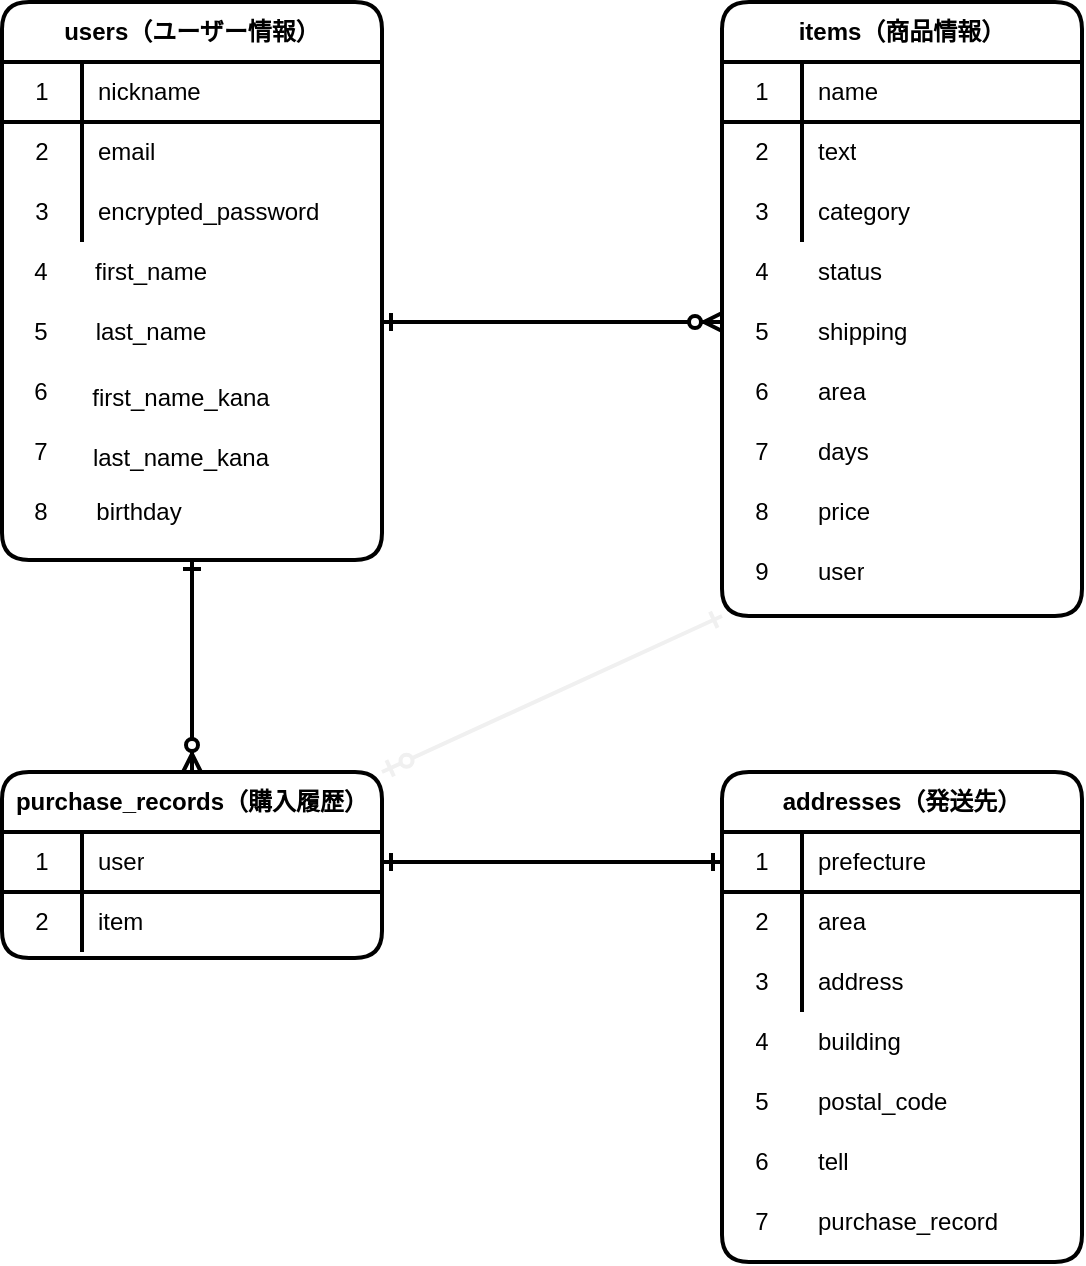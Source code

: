 <mxfile>
    <diagram id="Rdf_ss_mp5tpWERLkTnn" name="ページ1">
        <mxGraphModel dx="646" dy="800" grid="0" gridSize="10" guides="1" tooltips="1" connect="1" arrows="1" fold="1" page="1" pageScale="1" pageWidth="827" pageHeight="1169" math="0" shadow="0">
            <root>
                <mxCell id="0"/>
                <mxCell id="1" parent="0"/>
                <mxCell id="135" style="edgeStyle=orthogonalEdgeStyle;curved=0;rounded=1;sketch=0;orthogonalLoop=1;jettySize=auto;html=1;exitX=0;exitY=1;exitDx=0;exitDy=0;entryX=1;entryY=0;entryDx=0;entryDy=0;startArrow=ERone;startFill=0;endArrow=ERone;endFill=0;strokeWidth=2;strokeColor=none;" parent="1" source="12" target="32" edge="1">
                    <mxGeometry relative="1" as="geometry"/>
                </mxCell>
                <mxCell id="136" style="rounded=1;sketch=0;orthogonalLoop=1;jettySize=auto;html=1;exitX=0;exitY=1;exitDx=0;exitDy=0;entryX=1;entryY=0;entryDx=0;entryDy=0;startArrow=ERone;startFill=0;endArrow=ERzeroToOne;endFill=1;strokeColor=#f0f0f0;strokeWidth=2;" parent="1" source="12" target="32" edge="1">
                    <mxGeometry relative="1" as="geometry"/>
                </mxCell>
                <mxCell id="12" value="items（商品情報）" style="shape=table;html=1;whiteSpace=wrap;startSize=30;container=1;collapsible=0;childLayout=tableLayout;fixedRows=1;rowLines=0;fontStyle=1;align=center;rounded=1;strokeWidth=2;" parent="1" vertex="1">
                    <mxGeometry x="480" y="200" width="180" height="307" as="geometry"/>
                </mxCell>
                <mxCell id="13" value="" style="shape=partialRectangle;html=1;whiteSpace=wrap;collapsible=0;dropTarget=0;pointerEvents=0;fillColor=none;top=0;left=0;bottom=1;right=0;points=[[0,0.5],[1,0.5]];portConstraint=eastwest;rounded=1;strokeWidth=2;" parent="12" vertex="1">
                    <mxGeometry y="30" width="180" height="30" as="geometry"/>
                </mxCell>
                <mxCell id="14" value="1" style="shape=partialRectangle;html=1;whiteSpace=wrap;connectable=0;fillColor=none;top=0;left=0;bottom=0;right=0;overflow=hidden;rounded=1;strokeWidth=2;" parent="13" vertex="1">
                    <mxGeometry width="40" height="30" as="geometry"/>
                </mxCell>
                <mxCell id="15" value="name" style="shape=partialRectangle;html=1;whiteSpace=wrap;connectable=0;fillColor=none;top=0;left=0;bottom=0;right=0;align=left;spacingLeft=6;overflow=hidden;rounded=1;strokeWidth=2;" parent="13" vertex="1">
                    <mxGeometry x="40" width="140" height="30" as="geometry"/>
                </mxCell>
                <mxCell id="16" value="" style="shape=partialRectangle;html=1;whiteSpace=wrap;collapsible=0;dropTarget=0;pointerEvents=0;fillColor=none;top=0;left=0;bottom=0;right=0;points=[[0,0.5],[1,0.5]];portConstraint=eastwest;rounded=1;strokeWidth=2;" parent="12" vertex="1">
                    <mxGeometry y="60" width="180" height="30" as="geometry"/>
                </mxCell>
                <mxCell id="17" value="2" style="shape=partialRectangle;html=1;whiteSpace=wrap;connectable=0;fillColor=none;top=0;left=0;bottom=0;right=0;overflow=hidden;rounded=1;strokeWidth=2;" parent="16" vertex="1">
                    <mxGeometry width="40" height="30" as="geometry"/>
                </mxCell>
                <mxCell id="18" value="text" style="shape=partialRectangle;html=1;whiteSpace=wrap;connectable=0;fillColor=none;top=0;left=0;bottom=0;right=0;align=left;spacingLeft=6;overflow=hidden;rounded=1;strokeWidth=2;" parent="16" vertex="1">
                    <mxGeometry x="40" width="140" height="30" as="geometry"/>
                </mxCell>
                <mxCell id="19" value="" style="shape=partialRectangle;html=1;whiteSpace=wrap;collapsible=0;dropTarget=0;pointerEvents=0;fillColor=none;top=0;left=0;bottom=0;right=0;points=[[0,0.5],[1,0.5]];portConstraint=eastwest;rounded=1;strokeWidth=2;" parent="12" vertex="1">
                    <mxGeometry y="90" width="180" height="30" as="geometry"/>
                </mxCell>
                <mxCell id="20" value="3" style="shape=partialRectangle;html=1;whiteSpace=wrap;connectable=0;fillColor=none;top=0;left=0;bottom=0;right=0;overflow=hidden;rounded=1;strokeWidth=2;" parent="19" vertex="1">
                    <mxGeometry width="40" height="30" as="geometry"/>
                </mxCell>
                <mxCell id="21" value="category" style="shape=partialRectangle;html=1;whiteSpace=wrap;connectable=0;fillColor=none;top=0;left=0;bottom=0;right=0;align=left;spacingLeft=6;overflow=hidden;rounded=1;strokeWidth=2;" parent="19" vertex="1">
                    <mxGeometry x="40" width="140" height="30" as="geometry"/>
                </mxCell>
                <mxCell id="127" style="edgeStyle=orthogonalEdgeStyle;orthogonalLoop=1;jettySize=auto;html=1;entryX=0.5;entryY=0;entryDx=0;entryDy=0;endArrow=ERzeroToMany;endFill=1;startArrow=ERone;startFill=0;strokeWidth=2;" parent="1" source="22" target="32" edge="1">
                    <mxGeometry relative="1" as="geometry"/>
                </mxCell>
                <mxCell id="132" style="edgeStyle=none;orthogonalLoop=1;jettySize=auto;html=1;startArrow=ERone;startFill=0;endArrow=ERzeroToMany;endFill=1;strokeWidth=2;" parent="1" edge="1">
                    <mxGeometry relative="1" as="geometry">
                        <mxPoint x="480" y="360" as="targetPoint"/>
                        <mxPoint x="310" y="360" as="sourcePoint"/>
                    </mxGeometry>
                </mxCell>
                <mxCell id="22" value="users（ユーザー情報）" style="shape=table;html=1;whiteSpace=wrap;startSize=30;container=1;collapsible=0;childLayout=tableLayout;fixedRows=1;rowLines=0;fontStyle=1;align=center;fillColor=none;rounded=1;strokeWidth=2;" parent="1" vertex="1">
                    <mxGeometry x="120" y="200" width="190" height="279" as="geometry"/>
                </mxCell>
                <mxCell id="23" value="" style="shape=partialRectangle;html=1;whiteSpace=wrap;collapsible=0;dropTarget=0;pointerEvents=0;top=0;left=0;bottom=1;right=0;points=[[0,0.5],[1,0.5]];portConstraint=eastwest;fillColor=none;rounded=1;strokeWidth=2;" parent="22" vertex="1">
                    <mxGeometry y="30" width="190" height="30" as="geometry"/>
                </mxCell>
                <mxCell id="24" value="1" style="shape=partialRectangle;html=1;whiteSpace=wrap;connectable=0;top=0;left=0;bottom=0;right=0;overflow=hidden;fillColor=none;rounded=1;strokeWidth=2;" parent="23" vertex="1">
                    <mxGeometry width="40" height="30" as="geometry"/>
                </mxCell>
                <mxCell id="25" value="nickname" style="shape=partialRectangle;html=1;whiteSpace=wrap;connectable=0;top=0;left=0;bottom=0;right=0;align=left;spacingLeft=6;overflow=hidden;fillColor=none;rounded=1;strokeWidth=2;" parent="23" vertex="1">
                    <mxGeometry x="40" width="150" height="30" as="geometry"/>
                </mxCell>
                <mxCell id="26" value="" style="shape=partialRectangle;html=1;whiteSpace=wrap;collapsible=0;dropTarget=0;pointerEvents=0;top=0;left=0;bottom=0;right=0;points=[[0,0.5],[1,0.5]];portConstraint=eastwest;fillColor=none;rounded=1;strokeWidth=2;" parent="22" vertex="1">
                    <mxGeometry y="60" width="190" height="30" as="geometry"/>
                </mxCell>
                <mxCell id="27" value="2" style="shape=partialRectangle;html=1;whiteSpace=wrap;connectable=0;top=0;left=0;bottom=0;right=0;overflow=hidden;fillColor=none;rounded=1;strokeWidth=2;" parent="26" vertex="1">
                    <mxGeometry width="40" height="30" as="geometry"/>
                </mxCell>
                <mxCell id="28" value="email" style="shape=partialRectangle;html=1;whiteSpace=wrap;connectable=0;top=0;left=0;bottom=0;right=0;align=left;spacingLeft=6;overflow=hidden;fillColor=none;rounded=1;strokeWidth=2;" parent="26" vertex="1">
                    <mxGeometry x="40" width="150" height="30" as="geometry"/>
                </mxCell>
                <mxCell id="29" value="" style="shape=partialRectangle;html=1;whiteSpace=wrap;collapsible=0;dropTarget=0;pointerEvents=0;top=0;left=0;bottom=0;right=0;points=[[0,0.5],[1,0.5]];portConstraint=eastwest;fillColor=none;rounded=1;strokeWidth=2;" parent="22" vertex="1">
                    <mxGeometry y="90" width="190" height="30" as="geometry"/>
                </mxCell>
                <mxCell id="30" value="3" style="shape=partialRectangle;html=1;whiteSpace=wrap;connectable=0;top=0;left=0;bottom=0;right=0;overflow=hidden;fillColor=none;rounded=1;strokeWidth=2;" parent="29" vertex="1">
                    <mxGeometry width="40" height="30" as="geometry"/>
                </mxCell>
                <mxCell id="31" value="encrypted_password" style="shape=partialRectangle;html=1;whiteSpace=wrap;connectable=0;top=0;left=0;bottom=0;right=0;align=left;spacingLeft=6;overflow=hidden;fillColor=none;rounded=1;strokeWidth=2;" parent="29" vertex="1">
                    <mxGeometry x="40" width="150" height="30" as="geometry"/>
                </mxCell>
                <mxCell id="32" value="purchase_records（購入履歴）" style="shape=table;html=1;whiteSpace=wrap;startSize=30;container=1;collapsible=0;childLayout=tableLayout;fixedRows=1;rowLines=0;fontStyle=1;align=center;rounded=1;strokeWidth=2;" parent="1" vertex="1">
                    <mxGeometry x="120" y="585" width="190" height="93" as="geometry"/>
                </mxCell>
                <mxCell id="33" value="" style="shape=partialRectangle;html=1;whiteSpace=wrap;collapsible=0;dropTarget=0;pointerEvents=0;fillColor=none;top=0;left=0;bottom=1;right=0;points=[[0,0.5],[1,0.5]];portConstraint=eastwest;rounded=1;strokeWidth=2;" parent="32" vertex="1">
                    <mxGeometry y="30" width="190" height="30" as="geometry"/>
                </mxCell>
                <mxCell id="34" value="1" style="shape=partialRectangle;html=1;whiteSpace=wrap;connectable=0;fillColor=none;top=0;left=0;bottom=0;right=0;overflow=hidden;rounded=1;strokeWidth=2;" parent="33" vertex="1">
                    <mxGeometry width="40" height="30" as="geometry"/>
                </mxCell>
                <mxCell id="35" value="user" style="shape=partialRectangle;html=1;whiteSpace=wrap;connectable=0;fillColor=none;top=0;left=0;bottom=0;right=0;align=left;spacingLeft=6;overflow=hidden;rounded=1;strokeWidth=2;" parent="33" vertex="1">
                    <mxGeometry x="40" width="150" height="30" as="geometry"/>
                </mxCell>
                <mxCell id="36" value="" style="shape=partialRectangle;html=1;whiteSpace=wrap;collapsible=0;dropTarget=0;pointerEvents=0;fillColor=none;top=0;left=0;bottom=0;right=0;points=[[0,0.5],[1,0.5]];portConstraint=eastwest;rounded=1;strokeWidth=2;" parent="32" vertex="1">
                    <mxGeometry y="60" width="190" height="30" as="geometry"/>
                </mxCell>
                <mxCell id="37" value="2" style="shape=partialRectangle;html=1;whiteSpace=wrap;connectable=0;fillColor=none;top=0;left=0;bottom=0;right=0;overflow=hidden;rounded=1;strokeWidth=2;" parent="36" vertex="1">
                    <mxGeometry width="40" height="30" as="geometry"/>
                </mxCell>
                <mxCell id="38" value="item" style="shape=partialRectangle;html=1;whiteSpace=wrap;connectable=0;fillColor=none;top=0;left=0;bottom=0;right=0;align=left;spacingLeft=6;overflow=hidden;rounded=1;strokeWidth=2;" parent="36" vertex="1">
                    <mxGeometry x="40" width="150" height="30" as="geometry"/>
                </mxCell>
                <mxCell id="51" value="4" style="text;html=1;align=center;verticalAlign=middle;resizable=0;points=[];autosize=1;rounded=1;strokeWidth=2;" parent="1" vertex="1">
                    <mxGeometry x="130" y="325.5" width="17" height="18" as="geometry"/>
                </mxCell>
                <mxCell id="52" value="first_name" style="text;html=1;align=center;verticalAlign=middle;resizable=0;points=[];autosize=1;rounded=1;strokeWidth=2;" parent="1" vertex="1">
                    <mxGeometry x="161" y="325.5" width="66" height="18" as="geometry"/>
                </mxCell>
                <mxCell id="56" value="5" style="text;html=1;align=center;verticalAlign=middle;resizable=0;points=[];autosize=1;rounded=1;strokeWidth=2;" parent="1" vertex="1">
                    <mxGeometry x="130" y="355.5" width="17" height="18" as="geometry"/>
                </mxCell>
                <mxCell id="58" value="8" style="text;html=1;align=center;verticalAlign=middle;resizable=0;points=[];autosize=1;rounded=1;strokeWidth=2;" parent="1" vertex="1">
                    <mxGeometry x="130" y="445.5" width="17" height="18" as="geometry"/>
                </mxCell>
                <mxCell id="60" value="last_name" style="text;html=1;align=center;verticalAlign=middle;resizable=0;points=[];autosize=1;rounded=1;strokeWidth=2;" parent="1" vertex="1">
                    <mxGeometry x="161" y="355.5" width="65" height="18" as="geometry"/>
                </mxCell>
                <mxCell id="71" value="6" style="text;html=1;align=center;verticalAlign=middle;resizable=0;points=[];autosize=1;rounded=1;strokeWidth=2;" parent="1" vertex="1">
                    <mxGeometry x="130" y="385.5" width="17" height="18" as="geometry"/>
                </mxCell>
                <mxCell id="72" value="first_name_kana" style="text;html=1;align=center;verticalAlign=middle;resizable=0;points=[];autosize=1;rounded=1;strokeWidth=2;" parent="1" vertex="1">
                    <mxGeometry x="159" y="388.5" width="99" height="18" as="geometry"/>
                </mxCell>
                <mxCell id="73" value="7" style="text;html=1;align=center;verticalAlign=middle;resizable=0;points=[];autosize=1;rounded=1;strokeWidth=2;" parent="1" vertex="1">
                    <mxGeometry x="130" y="415.5" width="17" height="18" as="geometry"/>
                </mxCell>
                <mxCell id="74" value="last_name_kana" style="text;html=1;align=center;verticalAlign=middle;resizable=0;points=[];autosize=1;rounded=1;strokeWidth=2;" parent="1" vertex="1">
                    <mxGeometry x="160" y="418.5" width="98" height="18" as="geometry"/>
                </mxCell>
                <mxCell id="76" value="birthday" style="text;html=1;align=center;verticalAlign=middle;resizable=0;points=[];autosize=1;rounded=1;strokeWidth=2;" parent="1" vertex="1">
                    <mxGeometry x="158" y="444.5" width="60" height="20" as="geometry"/>
                </mxCell>
                <mxCell id="89" value="status" style="shape=partialRectangle;html=1;whiteSpace=wrap;connectable=0;fillColor=none;top=0;left=0;bottom=0;right=0;align=left;spacingLeft=6;overflow=hidden;rounded=1;strokeWidth=2;" parent="1" vertex="1">
                    <mxGeometry x="520" y="320" width="140" height="30" as="geometry"/>
                </mxCell>
                <mxCell id="90" value="shipping" style="shape=partialRectangle;html=1;whiteSpace=wrap;connectable=0;fillColor=none;top=0;left=0;bottom=0;right=0;align=left;spacingLeft=6;overflow=hidden;rounded=1;strokeWidth=2;" parent="1" vertex="1">
                    <mxGeometry x="520" y="350" width="140" height="30" as="geometry"/>
                </mxCell>
                <mxCell id="91" value="area" style="shape=partialRectangle;html=1;whiteSpace=wrap;connectable=0;fillColor=none;top=0;left=0;bottom=0;right=0;align=left;spacingLeft=6;overflow=hidden;rounded=1;strokeWidth=2;" parent="1" vertex="1">
                    <mxGeometry x="520" y="380" width="140" height="30" as="geometry"/>
                </mxCell>
                <mxCell id="92" value="days" style="shape=partialRectangle;html=1;whiteSpace=wrap;connectable=0;fillColor=none;top=0;left=0;bottom=0;right=0;align=left;spacingLeft=6;overflow=hidden;rounded=1;strokeWidth=2;" parent="1" vertex="1">
                    <mxGeometry x="520" y="410" width="140" height="30" as="geometry"/>
                </mxCell>
                <mxCell id="93" value="price" style="shape=partialRectangle;html=1;whiteSpace=wrap;connectable=0;fillColor=none;top=0;left=0;bottom=0;right=0;align=left;spacingLeft=6;overflow=hidden;rounded=1;strokeWidth=2;" parent="1" vertex="1">
                    <mxGeometry x="520" y="440" width="140" height="30" as="geometry"/>
                </mxCell>
                <mxCell id="94" value="user" style="shape=partialRectangle;html=1;whiteSpace=wrap;connectable=0;fillColor=none;top=0;left=0;bottom=0;right=0;align=left;spacingLeft=6;overflow=hidden;rounded=1;strokeWidth=2;" parent="1" vertex="1">
                    <mxGeometry x="520" y="470" width="140" height="30" as="geometry"/>
                </mxCell>
                <mxCell id="96" value="4" style="shape=partialRectangle;html=1;whiteSpace=wrap;connectable=0;fillColor=none;top=0;left=0;bottom=0;right=0;overflow=hidden;rounded=1;strokeWidth=2;" parent="1" vertex="1">
                    <mxGeometry x="480" y="320" width="40" height="30" as="geometry"/>
                </mxCell>
                <mxCell id="97" value="5" style="shape=partialRectangle;html=1;whiteSpace=wrap;connectable=0;fillColor=none;top=0;left=0;bottom=0;right=0;overflow=hidden;rounded=1;strokeWidth=2;" parent="1" vertex="1">
                    <mxGeometry x="480" y="350" width="40" height="30" as="geometry"/>
                </mxCell>
                <mxCell id="98" value="9" style="shape=partialRectangle;html=1;whiteSpace=wrap;connectable=0;fillColor=none;top=0;left=0;bottom=0;right=0;overflow=hidden;rounded=1;strokeWidth=2;" parent="1" vertex="1">
                    <mxGeometry x="480" y="470" width="40" height="30" as="geometry"/>
                </mxCell>
                <mxCell id="99" value="7" style="shape=partialRectangle;html=1;whiteSpace=wrap;connectable=0;fillColor=none;top=0;left=0;bottom=0;right=0;overflow=hidden;rounded=1;strokeWidth=2;" parent="1" vertex="1">
                    <mxGeometry x="480" y="410" width="40" height="30" as="geometry"/>
                </mxCell>
                <mxCell id="100" value="6" style="shape=partialRectangle;html=1;whiteSpace=wrap;connectable=0;fillColor=none;top=0;left=0;bottom=0;right=0;overflow=hidden;rounded=1;strokeWidth=2;" parent="1" vertex="1">
                    <mxGeometry x="480" y="380" width="40" height="30" as="geometry"/>
                </mxCell>
                <mxCell id="102" value="8" style="shape=partialRectangle;html=1;whiteSpace=wrap;connectable=0;fillColor=none;top=0;left=0;bottom=0;right=0;overflow=hidden;rounded=1;strokeWidth=2;" parent="1" vertex="1">
                    <mxGeometry x="480" y="440" width="40" height="30" as="geometry"/>
                </mxCell>
                <mxCell id="109" value="addresses（発送先）" style="shape=table;html=1;whiteSpace=wrap;startSize=30;container=1;collapsible=0;childLayout=tableLayout;fixedRows=1;rowLines=0;fontStyle=1;align=center;rounded=1;strokeWidth=2;swimlaneFillColor=none;sketch=0;shadow=0;" parent="1" vertex="1">
                    <mxGeometry x="480" y="585" width="180" height="245" as="geometry"/>
                </mxCell>
                <mxCell id="110" value="" style="shape=partialRectangle;html=1;whiteSpace=wrap;collapsible=0;dropTarget=0;pointerEvents=0;fillColor=none;top=0;left=0;bottom=1;right=0;points=[[0,0.5],[1,0.5]];portConstraint=eastwest;rounded=1;strokeWidth=2;" parent="109" vertex="1">
                    <mxGeometry y="30" width="180" height="30" as="geometry"/>
                </mxCell>
                <mxCell id="111" value="1" style="shape=partialRectangle;html=1;whiteSpace=wrap;connectable=0;fillColor=none;top=0;left=0;bottom=0;right=0;overflow=hidden;rounded=1;strokeWidth=2;" parent="110" vertex="1">
                    <mxGeometry width="40" height="30" as="geometry"/>
                </mxCell>
                <mxCell id="112" value="prefecture" style="shape=partialRectangle;html=1;whiteSpace=wrap;connectable=0;fillColor=none;top=0;left=0;bottom=0;right=0;align=left;spacingLeft=6;overflow=hidden;rounded=1;strokeWidth=2;" parent="110" vertex="1">
                    <mxGeometry x="40" width="140" height="30" as="geometry"/>
                </mxCell>
                <mxCell id="113" value="" style="shape=partialRectangle;html=1;whiteSpace=wrap;collapsible=0;dropTarget=0;pointerEvents=0;fillColor=none;top=0;left=0;bottom=0;right=0;points=[[0,0.5],[1,0.5]];portConstraint=eastwest;rounded=1;strokeWidth=2;" parent="109" vertex="1">
                    <mxGeometry y="60" width="180" height="30" as="geometry"/>
                </mxCell>
                <mxCell id="114" value="2" style="shape=partialRectangle;html=1;whiteSpace=wrap;connectable=0;fillColor=none;top=0;left=0;bottom=0;right=0;overflow=hidden;rounded=1;strokeWidth=2;" parent="113" vertex="1">
                    <mxGeometry width="40" height="30" as="geometry"/>
                </mxCell>
                <mxCell id="115" value="area" style="shape=partialRectangle;html=1;whiteSpace=wrap;connectable=0;fillColor=none;top=0;left=0;bottom=0;right=0;align=left;spacingLeft=6;overflow=hidden;rounded=1;strokeWidth=2;" parent="113" vertex="1">
                    <mxGeometry x="40" width="140" height="30" as="geometry"/>
                </mxCell>
                <mxCell id="116" value="" style="shape=partialRectangle;html=1;whiteSpace=wrap;collapsible=0;dropTarget=0;pointerEvents=0;fillColor=none;top=0;left=0;bottom=0;right=0;points=[[0,0.5],[1,0.5]];portConstraint=eastwest;rounded=1;strokeWidth=2;" parent="109" vertex="1">
                    <mxGeometry y="90" width="180" height="30" as="geometry"/>
                </mxCell>
                <mxCell id="117" value="3" style="shape=partialRectangle;html=1;whiteSpace=wrap;connectable=0;fillColor=none;top=0;left=0;bottom=0;right=0;overflow=hidden;rounded=1;strokeWidth=2;" parent="116" vertex="1">
                    <mxGeometry width="40" height="30" as="geometry"/>
                </mxCell>
                <mxCell id="118" value="address" style="shape=partialRectangle;html=1;whiteSpace=wrap;connectable=0;fillColor=none;top=0;left=0;bottom=0;right=0;align=left;spacingLeft=6;overflow=hidden;rounded=1;strokeWidth=2;" parent="116" vertex="1">
                    <mxGeometry x="40" width="140" height="30" as="geometry"/>
                </mxCell>
                <mxCell id="119" value="4" style="shape=partialRectangle;html=1;whiteSpace=wrap;connectable=0;fillColor=none;top=0;left=0;bottom=0;right=0;overflow=hidden;rounded=1;strokeWidth=2;" parent="1" vertex="1">
                    <mxGeometry x="480" y="705" width="40" height="30" as="geometry"/>
                </mxCell>
                <mxCell id="120" value="6" style="shape=partialRectangle;html=1;whiteSpace=wrap;connectable=0;fillColor=none;top=0;left=0;bottom=0;right=0;overflow=hidden;rounded=1;strokeWidth=2;" parent="1" vertex="1">
                    <mxGeometry x="480" y="765" width="40" height="30" as="geometry"/>
                </mxCell>
                <mxCell id="121" value="5" style="shape=partialRectangle;html=1;whiteSpace=wrap;connectable=0;fillColor=none;top=0;left=0;bottom=0;right=0;overflow=hidden;rounded=1;strokeWidth=2;" parent="1" vertex="1">
                    <mxGeometry x="480" y="735" width="40" height="30" as="geometry"/>
                </mxCell>
                <mxCell id="122" value="7" style="shape=partialRectangle;html=1;whiteSpace=wrap;connectable=0;fillColor=none;top=0;left=0;bottom=0;right=0;overflow=hidden;rounded=1;strokeWidth=2;" parent="1" vertex="1">
                    <mxGeometry x="480" y="795" width="40" height="30" as="geometry"/>
                </mxCell>
                <mxCell id="123" value="building" style="shape=partialRectangle;html=1;whiteSpace=wrap;connectable=0;fillColor=none;top=0;left=0;bottom=0;right=0;align=left;spacingLeft=6;overflow=hidden;rounded=1;strokeWidth=2;" parent="1" vertex="1">
                    <mxGeometry x="520" y="705" width="140" height="30" as="geometry"/>
                </mxCell>
                <mxCell id="124" value="tell" style="shape=partialRectangle;html=1;whiteSpace=wrap;connectable=0;fillColor=none;top=0;left=0;bottom=0;right=0;align=left;spacingLeft=6;overflow=hidden;rounded=1;strokeWidth=2;" parent="1" vertex="1">
                    <mxGeometry x="520" y="765" width="140" height="30" as="geometry"/>
                </mxCell>
                <mxCell id="125" value="postal_code" style="shape=partialRectangle;html=1;whiteSpace=wrap;connectable=0;fillColor=none;top=0;left=0;bottom=0;right=0;align=left;spacingLeft=6;overflow=hidden;rounded=1;strokeWidth=2;" parent="1" vertex="1">
                    <mxGeometry x="520" y="735" width="140" height="30" as="geometry"/>
                </mxCell>
                <mxCell id="126" value="purchase_record" style="shape=partialRectangle;html=1;whiteSpace=wrap;connectable=0;fillColor=none;top=0;left=0;bottom=0;right=0;align=left;spacingLeft=6;overflow=hidden;rounded=1;strokeWidth=2;" parent="1" vertex="1">
                    <mxGeometry x="520" y="795" width="140" height="30" as="geometry"/>
                </mxCell>
                <mxCell id="138" style="edgeStyle=orthogonalEdgeStyle;rounded=0;orthogonalLoop=1;jettySize=auto;html=1;exitX=1;exitY=0.5;exitDx=0;exitDy=0;entryX=0;entryY=0.5;entryDx=0;entryDy=0;strokeWidth=2;endArrow=ERone;endFill=0;startArrow=ERone;startFill=0;" edge="1" parent="1" source="33" target="110">
                    <mxGeometry relative="1" as="geometry"/>
                </mxCell>
            </root>
        </mxGraphModel>
    </diagram>
</mxfile>